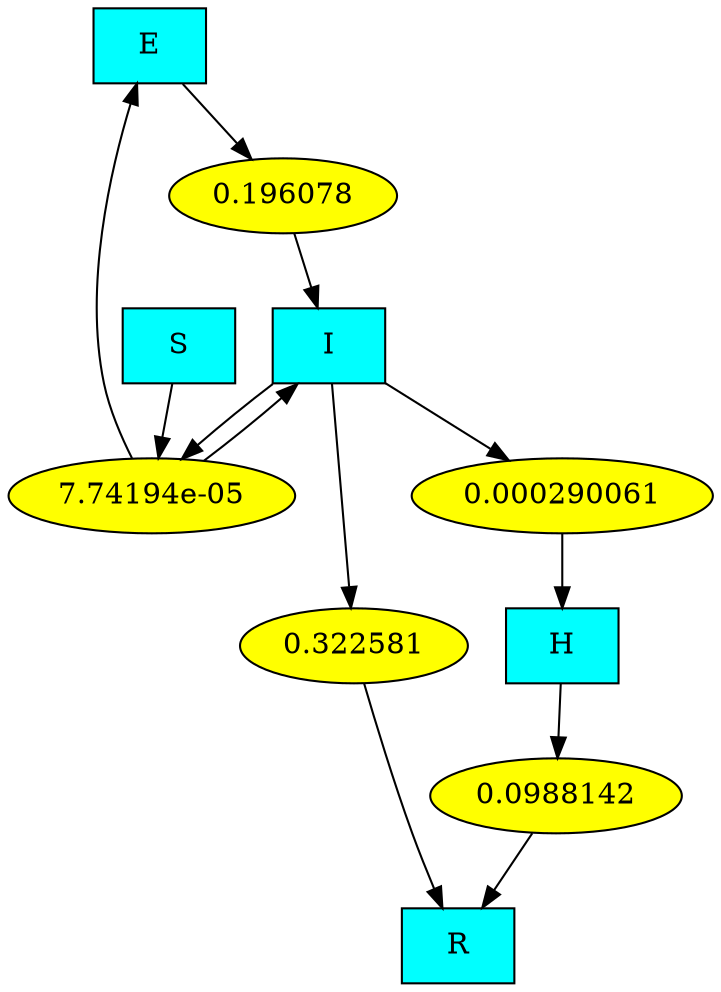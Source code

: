 digraph {
 E [label="E", shape=box, style=filled, fillcolor=cyan];
 H [label="H", shape=box, style=filled, fillcolor=cyan];
 I [label="I", shape=box, style=filled, fillcolor=cyan];
 R [label="R", shape=box, style=filled, fillcolor=cyan];
 S [label="S", shape=box, style=filled, fillcolor=cyan];
 r0 [label="7.74194e-05", shape=oval, style=filled, fillcolor=yellow];
 S -> r0;
 I -> r0;
 r0 -> E;
 r0 -> I;
 r1 [label="0.196078", shape=oval, style=filled, fillcolor=yellow];
 E -> r1;
 r1 -> I;
 r2 [label="0.322581", shape=oval, style=filled, fillcolor=yellow];
 I -> r2;
 r2 -> R;
 r3 [label="0.000290061", shape=oval, style=filled, fillcolor=yellow];
 I -> r3;
 r3 -> H;
 r4 [label="0.0988142", shape=oval, style=filled, fillcolor=yellow];
 H -> r4;
 r4 -> R;
}
